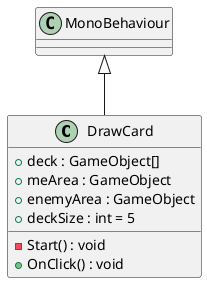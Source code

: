 @startuml
class DrawCard {
    + deck : GameObject[]
    + meArea : GameObject
    + enemyArea : GameObject
    + deckSize : int = 5
    - Start() : void
    + OnClick() : void
}
MonoBehaviour <|-- DrawCard
@enduml
